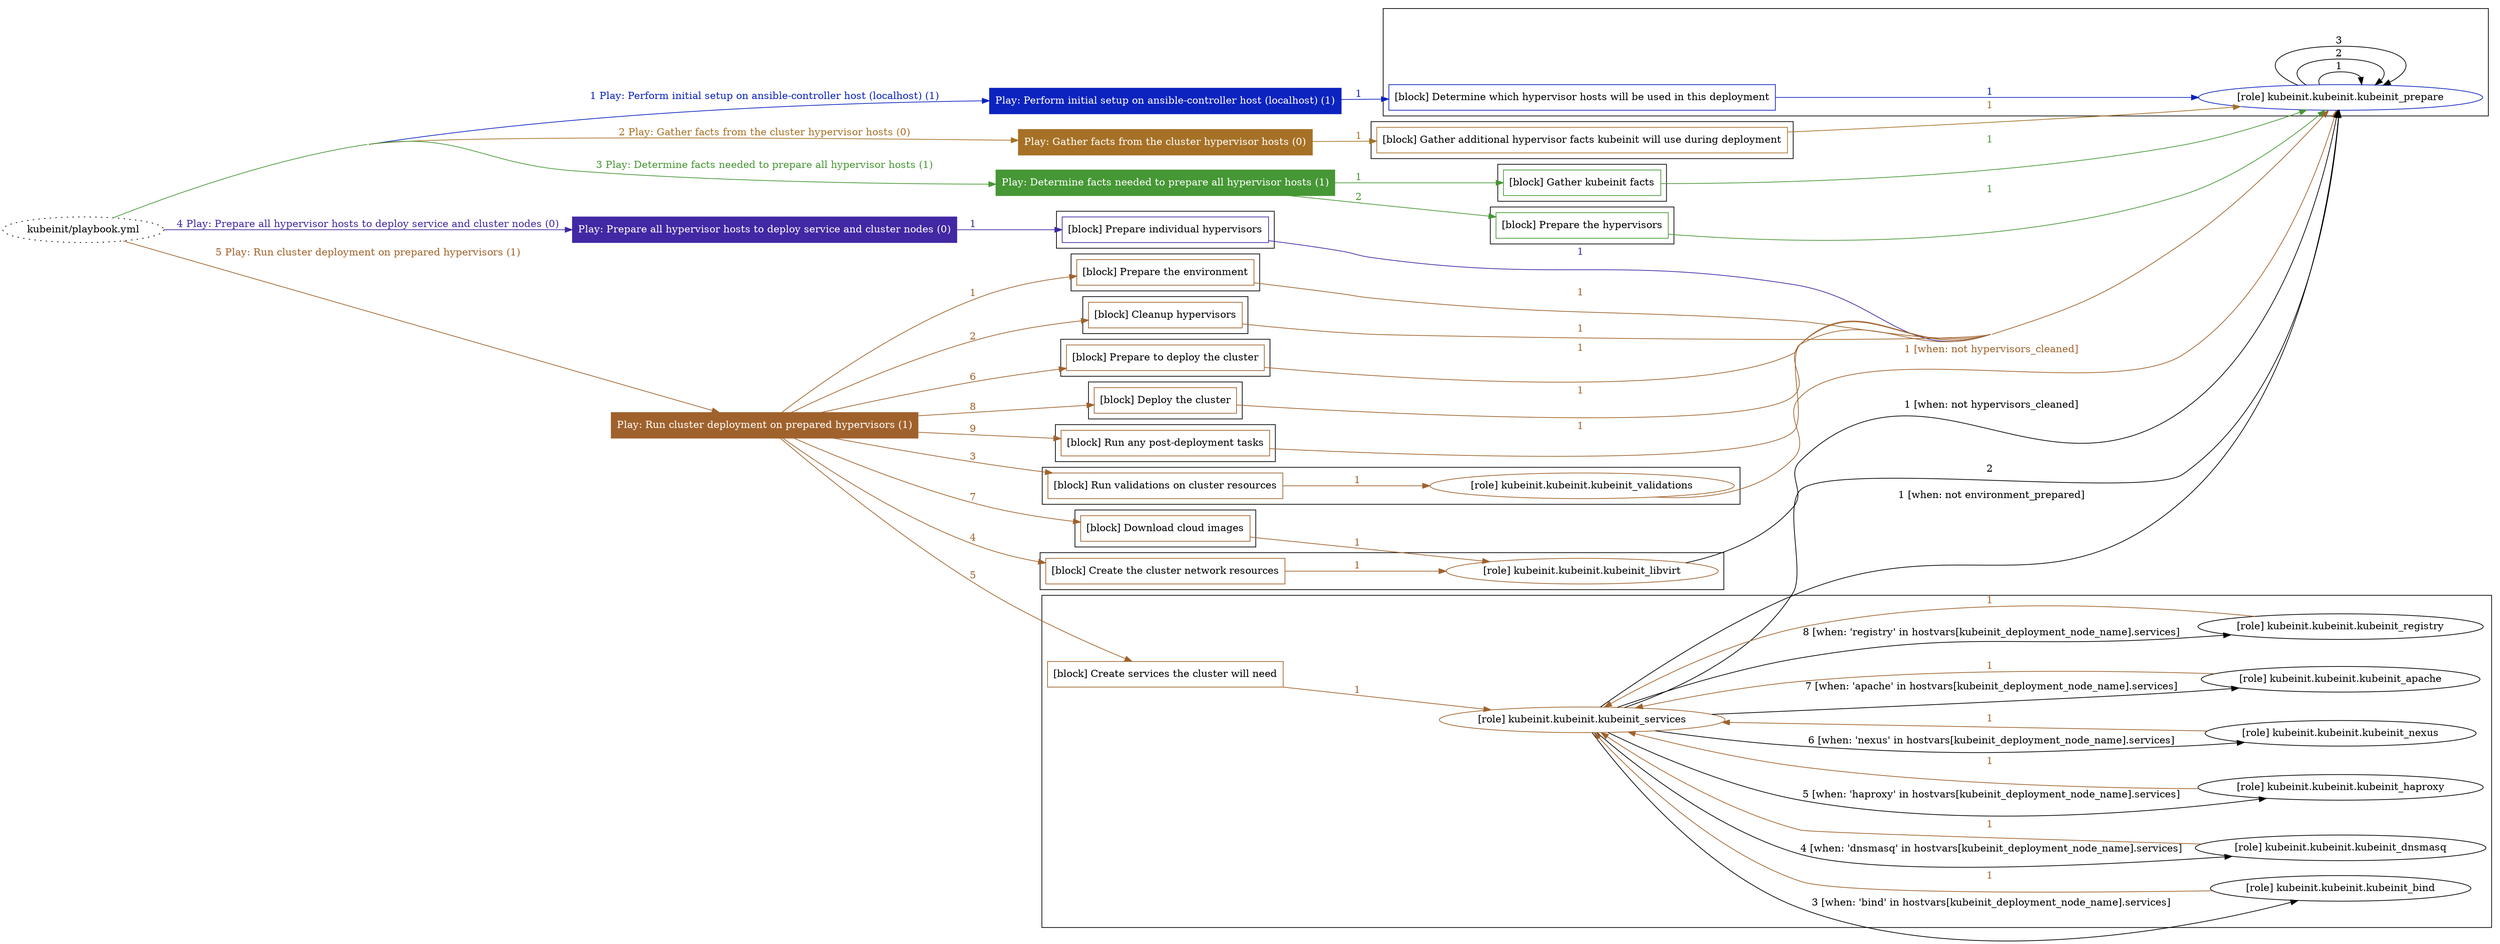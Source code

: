 digraph {
	graph [concentrate=true ordering=in rankdir=LR ratio=fill]
	edge [esep=5 sep=10]
	"kubeinit/playbook.yml" [URL="/home/runner/work/kubeinit/kubeinit/kubeinit/playbook.yml" id=playbook_4e2af08a style=dotted]
	"kubeinit/playbook.yml" -> play_be5bc339 [label="1 Play: Perform initial setup on ansible-controller host (localhost) (1)" color="#0c23c0" fontcolor="#0c23c0" id=edge_playbook_4e2af08a_play_be5bc339 labeltooltip="1 Play: Perform initial setup on ansible-controller host (localhost) (1)" tooltip="1 Play: Perform initial setup on ansible-controller host (localhost) (1)"]
	subgraph "Play: Perform initial setup on ansible-controller host (localhost) (1)" {
		play_be5bc339 [label="Play: Perform initial setup on ansible-controller host (localhost) (1)" URL="/home/runner/work/kubeinit/kubeinit/kubeinit/playbook.yml" color="#0c23c0" fontcolor="#ffffff" id=play_be5bc339 shape=box style=filled tooltip=localhost]
		play_be5bc339 -> block_41397fe5 [label=1 color="#0c23c0" fontcolor="#0c23c0" id=edge_1_play_be5bc339_block_41397fe5 labeltooltip=1 tooltip=1]
		subgraph cluster_block_41397fe5 {
			block_41397fe5 [label="[block] Determine which hypervisor hosts will be used in this deployment" URL="/home/runner/work/kubeinit/kubeinit/kubeinit/playbook.yml" color="#0c23c0" id=block_41397fe5 labeltooltip="Determine which hypervisor hosts will be used in this deployment" shape=box tooltip="Determine which hypervisor hosts will be used in this deployment"]
			block_41397fe5 -> role_2690aaf3 [label="1 " color="#0c23c0" fontcolor="#0c23c0" id=edge_1_block_41397fe5_role_2690aaf3 labeltooltip="1 " tooltip="1 "]
			subgraph "kubeinit.kubeinit.kubeinit_prepare" {
				role_2690aaf3 [label="[role] kubeinit.kubeinit.kubeinit_prepare" URL="/home/runner/work/kubeinit/kubeinit/kubeinit/playbook.yml" color="#0c23c0" id=role_2690aaf3 tooltip="kubeinit.kubeinit.kubeinit_prepare"]
				role_2690aaf3 -> role_2690aaf3 [label="1 " color=black fontcolor=black id=edge_1_role_2690aaf3_role_2690aaf3 labeltooltip="1 " tooltip="1 "]
				role_2690aaf3 -> role_2690aaf3 [label="2 " color=black fontcolor=black id=edge_2_role_2690aaf3_role_2690aaf3 labeltooltip="2 " tooltip="2 "]
				role_2690aaf3 -> role_2690aaf3 [label="3 " color=black fontcolor=black id=edge_3_role_2690aaf3_role_2690aaf3 labeltooltip="3 " tooltip="3 "]
			}
		}
	}
	"kubeinit/playbook.yml" -> play_d450c68c [label="2 Play: Gather facts from the cluster hypervisor hosts (0)" color="#a67126" fontcolor="#a67126" id=edge_playbook_4e2af08a_play_d450c68c labeltooltip="2 Play: Gather facts from the cluster hypervisor hosts (0)" tooltip="2 Play: Gather facts from the cluster hypervisor hosts (0)"]
	subgraph "Play: Gather facts from the cluster hypervisor hosts (0)" {
		play_d450c68c [label="Play: Gather facts from the cluster hypervisor hosts (0)" URL="/home/runner/work/kubeinit/kubeinit/kubeinit/playbook.yml" color="#a67126" fontcolor="#ffffff" id=play_d450c68c shape=box style=filled tooltip="Play: Gather facts from the cluster hypervisor hosts (0)"]
		play_d450c68c -> block_9123ff26 [label=1 color="#a67126" fontcolor="#a67126" id=edge_1_play_d450c68c_block_9123ff26 labeltooltip=1 tooltip=1]
		subgraph cluster_block_9123ff26 {
			block_9123ff26 [label="[block] Gather additional hypervisor facts kubeinit will use during deployment" URL="/home/runner/work/kubeinit/kubeinit/kubeinit/playbook.yml" color="#a67126" id=block_9123ff26 labeltooltip="Gather additional hypervisor facts kubeinit will use during deployment" shape=box tooltip="Gather additional hypervisor facts kubeinit will use during deployment"]
			block_9123ff26 -> role_2690aaf3 [label="1 " color="#a67126" fontcolor="#a67126" id=edge_1_block_9123ff26_role_2690aaf3 labeltooltip="1 " tooltip="1 "]
		}
	}
	"kubeinit/playbook.yml" -> play_1de083db [label="3 Play: Determine facts needed to prepare all hypervisor hosts (1)" color="#469735" fontcolor="#469735" id=edge_playbook_4e2af08a_play_1de083db labeltooltip="3 Play: Determine facts needed to prepare all hypervisor hosts (1)" tooltip="3 Play: Determine facts needed to prepare all hypervisor hosts (1)"]
	subgraph "Play: Determine facts needed to prepare all hypervisor hosts (1)" {
		play_1de083db [label="Play: Determine facts needed to prepare all hypervisor hosts (1)" URL="/home/runner/work/kubeinit/kubeinit/kubeinit/playbook.yml" color="#469735" fontcolor="#ffffff" id=play_1de083db shape=box style=filled tooltip=localhost]
		play_1de083db -> block_d94a0811 [label=1 color="#469735" fontcolor="#469735" id=edge_1_play_1de083db_block_d94a0811 labeltooltip=1 tooltip=1]
		subgraph cluster_block_d94a0811 {
			block_d94a0811 [label="[block] Gather kubeinit facts" URL="/home/runner/work/kubeinit/kubeinit/kubeinit/playbook.yml" color="#469735" id=block_d94a0811 labeltooltip="Gather kubeinit facts" shape=box tooltip="Gather kubeinit facts"]
			block_d94a0811 -> role_2690aaf3 [label="1 " color="#469735" fontcolor="#469735" id=edge_1_block_d94a0811_role_2690aaf3 labeltooltip="1 " tooltip="1 "]
		}
		play_1de083db -> block_73ff79a1 [label=2 color="#469735" fontcolor="#469735" id=edge_2_play_1de083db_block_73ff79a1 labeltooltip=2 tooltip=2]
		subgraph cluster_block_73ff79a1 {
			block_73ff79a1 [label="[block] Prepare the hypervisors" URL="/home/runner/work/kubeinit/kubeinit/kubeinit/playbook.yml" color="#469735" id=block_73ff79a1 labeltooltip="Prepare the hypervisors" shape=box tooltip="Prepare the hypervisors"]
			block_73ff79a1 -> role_2690aaf3 [label="1 " color="#469735" fontcolor="#469735" id=edge_1_block_73ff79a1_role_2690aaf3 labeltooltip="1 " tooltip="1 "]
		}
	}
	"kubeinit/playbook.yml" -> play_128bab5f [label="4 Play: Prepare all hypervisor hosts to deploy service and cluster nodes (0)" color="#4228a4" fontcolor="#4228a4" id=edge_playbook_4e2af08a_play_128bab5f labeltooltip="4 Play: Prepare all hypervisor hosts to deploy service and cluster nodes (0)" tooltip="4 Play: Prepare all hypervisor hosts to deploy service and cluster nodes (0)"]
	subgraph "Play: Prepare all hypervisor hosts to deploy service and cluster nodes (0)" {
		play_128bab5f [label="Play: Prepare all hypervisor hosts to deploy service and cluster nodes (0)" URL="/home/runner/work/kubeinit/kubeinit/kubeinit/playbook.yml" color="#4228a4" fontcolor="#ffffff" id=play_128bab5f shape=box style=filled tooltip="Play: Prepare all hypervisor hosts to deploy service and cluster nodes (0)"]
		play_128bab5f -> block_d454e138 [label=1 color="#4228a4" fontcolor="#4228a4" id=edge_1_play_128bab5f_block_d454e138 labeltooltip=1 tooltip=1]
		subgraph cluster_block_d454e138 {
			block_d454e138 [label="[block] Prepare individual hypervisors" URL="/home/runner/work/kubeinit/kubeinit/kubeinit/playbook.yml" color="#4228a4" id=block_d454e138 labeltooltip="Prepare individual hypervisors" shape=box tooltip="Prepare individual hypervisors"]
			block_d454e138 -> role_2690aaf3 [label="1 " color="#4228a4" fontcolor="#4228a4" id=edge_1_block_d454e138_role_2690aaf3 labeltooltip="1 " tooltip="1 "]
		}
	}
	"kubeinit/playbook.yml" -> play_18684ab8 [label="5 Play: Run cluster deployment on prepared hypervisors (1)" color="#a0622c" fontcolor="#a0622c" id=edge_playbook_4e2af08a_play_18684ab8 labeltooltip="5 Play: Run cluster deployment on prepared hypervisors (1)" tooltip="5 Play: Run cluster deployment on prepared hypervisors (1)"]
	subgraph "Play: Run cluster deployment on prepared hypervisors (1)" {
		play_18684ab8 [label="Play: Run cluster deployment on prepared hypervisors (1)" URL="/home/runner/work/kubeinit/kubeinit/kubeinit/playbook.yml" color="#a0622c" fontcolor="#ffffff" id=play_18684ab8 shape=box style=filled tooltip=localhost]
		play_18684ab8 -> block_7344d201 [label=1 color="#a0622c" fontcolor="#a0622c" id=edge_1_play_18684ab8_block_7344d201 labeltooltip=1 tooltip=1]
		subgraph cluster_block_7344d201 {
			block_7344d201 [label="[block] Prepare the environment" URL="/home/runner/work/kubeinit/kubeinit/kubeinit/playbook.yml" color="#a0622c" id=block_7344d201 labeltooltip="Prepare the environment" shape=box tooltip="Prepare the environment"]
			block_7344d201 -> role_2690aaf3 [label="1 " color="#a0622c" fontcolor="#a0622c" id=edge_1_block_7344d201_role_2690aaf3 labeltooltip="1 " tooltip="1 "]
		}
		play_18684ab8 -> block_c5a9a9a5 [label=2 color="#a0622c" fontcolor="#a0622c" id=edge_2_play_18684ab8_block_c5a9a9a5 labeltooltip=2 tooltip=2]
		subgraph cluster_block_c5a9a9a5 {
			block_c5a9a9a5 [label="[block] Cleanup hypervisors" URL="/home/runner/work/kubeinit/kubeinit/kubeinit/playbook.yml" color="#a0622c" id=block_c5a9a9a5 labeltooltip="Cleanup hypervisors" shape=box tooltip="Cleanup hypervisors"]
			block_c5a9a9a5 -> role_2690aaf3 [label="1 " color="#a0622c" fontcolor="#a0622c" id=edge_1_block_c5a9a9a5_role_2690aaf3 labeltooltip="1 " tooltip="1 "]
		}
		play_18684ab8 -> block_3deb6bca [label=3 color="#a0622c" fontcolor="#a0622c" id=edge_3_play_18684ab8_block_3deb6bca labeltooltip=3 tooltip=3]
		subgraph cluster_block_3deb6bca {
			block_3deb6bca [label="[block] Run validations on cluster resources" URL="/home/runner/work/kubeinit/kubeinit/kubeinit/playbook.yml" color="#a0622c" id=block_3deb6bca labeltooltip="Run validations on cluster resources" shape=box tooltip="Run validations on cluster resources"]
			block_3deb6bca -> role_703bbfa8 [label="1 " color="#a0622c" fontcolor="#a0622c" id=edge_1_block_3deb6bca_role_703bbfa8 labeltooltip="1 " tooltip="1 "]
			subgraph "kubeinit.kubeinit.kubeinit_validations" {
				role_703bbfa8 [label="[role] kubeinit.kubeinit.kubeinit_validations" URL="/home/runner/work/kubeinit/kubeinit/kubeinit/playbook.yml" color="#a0622c" id=role_703bbfa8 tooltip="kubeinit.kubeinit.kubeinit_validations"]
				role_703bbfa8 -> role_2690aaf3 [label="1 [when: not hypervisors_cleaned]" color="#a0622c" fontcolor="#a0622c" id=edge_1_role_703bbfa8_role_2690aaf3 labeltooltip="1 [when: not hypervisors_cleaned]" tooltip="1 [when: not hypervisors_cleaned]"]
			}
		}
		play_18684ab8 -> block_d3540e87 [label=4 color="#a0622c" fontcolor="#a0622c" id=edge_4_play_18684ab8_block_d3540e87 labeltooltip=4 tooltip=4]
		subgraph cluster_block_d3540e87 {
			block_d3540e87 [label="[block] Create the cluster network resources" URL="/home/runner/work/kubeinit/kubeinit/kubeinit/playbook.yml" color="#a0622c" id=block_d3540e87 labeltooltip="Create the cluster network resources" shape=box tooltip="Create the cluster network resources"]
			block_d3540e87 -> role_95bb0388 [label="1 " color="#a0622c" fontcolor="#a0622c" id=edge_1_block_d3540e87_role_95bb0388 labeltooltip="1 " tooltip="1 "]
			subgraph "kubeinit.kubeinit.kubeinit_libvirt" {
				role_95bb0388 [label="[role] kubeinit.kubeinit.kubeinit_libvirt" URL="/home/runner/work/kubeinit/kubeinit/kubeinit/playbook.yml" color="#a0622c" id=role_95bb0388 tooltip="kubeinit.kubeinit.kubeinit_libvirt"]
				role_95bb0388 -> role_2690aaf3 [label="1 [when: not hypervisors_cleaned]" color=black fontcolor=black id=edge_1_role_95bb0388_role_2690aaf3 labeltooltip="1 [when: not hypervisors_cleaned]" tooltip="1 [when: not hypervisors_cleaned]"]
			}
		}
		play_18684ab8 -> block_6b1c408e [label=5 color="#a0622c" fontcolor="#a0622c" id=edge_5_play_18684ab8_block_6b1c408e labeltooltip=5 tooltip=5]
		subgraph cluster_block_6b1c408e {
			block_6b1c408e [label="[block] Create services the cluster will need" URL="/home/runner/work/kubeinit/kubeinit/kubeinit/playbook.yml" color="#a0622c" id=block_6b1c408e labeltooltip="Create services the cluster will need" shape=box tooltip="Create services the cluster will need"]
			block_6b1c408e -> role_c3b6ca17 [label="1 " color="#a0622c" fontcolor="#a0622c" id=edge_1_block_6b1c408e_role_c3b6ca17 labeltooltip="1 " tooltip="1 "]
			subgraph "kubeinit.kubeinit.kubeinit_services" {
				role_c3b6ca17 [label="[role] kubeinit.kubeinit.kubeinit_services" URL="/home/runner/work/kubeinit/kubeinit/kubeinit/playbook.yml" color="#a0622c" id=role_c3b6ca17 tooltip="kubeinit.kubeinit.kubeinit_services"]
				role_c3b6ca17 -> role_2690aaf3 [label="1 [when: not environment_prepared]" color=black fontcolor=black id=edge_1_role_c3b6ca17_role_2690aaf3 labeltooltip="1 [when: not environment_prepared]" tooltip="1 [when: not environment_prepared]"]
				role_c3b6ca17 -> role_2690aaf3 [label="2 " color=black fontcolor=black id=edge_2_role_c3b6ca17_role_2690aaf3 labeltooltip="2 " tooltip="2 "]
				role_c3b6ca17 -> role_11ad6480 [label="3 [when: 'bind' in hostvars[kubeinit_deployment_node_name].services]" color=black fontcolor=black id=edge_3_role_c3b6ca17_role_11ad6480 labeltooltip="3 [when: 'bind' in hostvars[kubeinit_deployment_node_name].services]" tooltip="3 [when: 'bind' in hostvars[kubeinit_deployment_node_name].services]"]
				subgraph "kubeinit.kubeinit.kubeinit_bind" {
					role_11ad6480 [label="[role] kubeinit.kubeinit.kubeinit_bind" URL="/home/runner/.ansible/collections/ansible_collections/kubeinit/kubeinit/roles/kubeinit_services/tasks/start_services_containers.yml" color=black id=role_11ad6480 tooltip="kubeinit.kubeinit.kubeinit_bind"]
					role_11ad6480 -> role_c3b6ca17 [label="1 " color="#a0622c" fontcolor="#a0622c" id=edge_1_role_11ad6480_role_c3b6ca17 labeltooltip="1 " tooltip="1 "]
				}
				role_c3b6ca17 -> role_bdbcb030 [label="4 [when: 'dnsmasq' in hostvars[kubeinit_deployment_node_name].services]" color=black fontcolor=black id=edge_4_role_c3b6ca17_role_bdbcb030 labeltooltip="4 [when: 'dnsmasq' in hostvars[kubeinit_deployment_node_name].services]" tooltip="4 [when: 'dnsmasq' in hostvars[kubeinit_deployment_node_name].services]"]
				subgraph "kubeinit.kubeinit.kubeinit_dnsmasq" {
					role_bdbcb030 [label="[role] kubeinit.kubeinit.kubeinit_dnsmasq" URL="/home/runner/.ansible/collections/ansible_collections/kubeinit/kubeinit/roles/kubeinit_services/tasks/start_services_containers.yml" color=black id=role_bdbcb030 tooltip="kubeinit.kubeinit.kubeinit_dnsmasq"]
					role_bdbcb030 -> role_c3b6ca17 [label="1 " color="#a0622c" fontcolor="#a0622c" id=edge_1_role_bdbcb030_role_c3b6ca17 labeltooltip="1 " tooltip="1 "]
				}
				role_c3b6ca17 -> role_cbd6e96e [label="5 [when: 'haproxy' in hostvars[kubeinit_deployment_node_name].services]" color=black fontcolor=black id=edge_5_role_c3b6ca17_role_cbd6e96e labeltooltip="5 [when: 'haproxy' in hostvars[kubeinit_deployment_node_name].services]" tooltip="5 [when: 'haproxy' in hostvars[kubeinit_deployment_node_name].services]"]
				subgraph "kubeinit.kubeinit.kubeinit_haproxy" {
					role_cbd6e96e [label="[role] kubeinit.kubeinit.kubeinit_haproxy" URL="/home/runner/.ansible/collections/ansible_collections/kubeinit/kubeinit/roles/kubeinit_services/tasks/start_services_containers.yml" color=black id=role_cbd6e96e tooltip="kubeinit.kubeinit.kubeinit_haproxy"]
					role_cbd6e96e -> role_c3b6ca17 [label="1 " color="#a0622c" fontcolor="#a0622c" id=edge_1_role_cbd6e96e_role_c3b6ca17 labeltooltip="1 " tooltip="1 "]
				}
				role_c3b6ca17 -> role_b2191203 [label="6 [when: 'nexus' in hostvars[kubeinit_deployment_node_name].services]" color=black fontcolor=black id=edge_6_role_c3b6ca17_role_b2191203 labeltooltip="6 [when: 'nexus' in hostvars[kubeinit_deployment_node_name].services]" tooltip="6 [when: 'nexus' in hostvars[kubeinit_deployment_node_name].services]"]
				subgraph "kubeinit.kubeinit.kubeinit_nexus" {
					role_b2191203 [label="[role] kubeinit.kubeinit.kubeinit_nexus" URL="/home/runner/.ansible/collections/ansible_collections/kubeinit/kubeinit/roles/kubeinit_services/tasks/start_services_containers.yml" color=black id=role_b2191203 tooltip="kubeinit.kubeinit.kubeinit_nexus"]
					role_b2191203 -> role_c3b6ca17 [label="1 " color="#a0622c" fontcolor="#a0622c" id=edge_1_role_b2191203_role_c3b6ca17 labeltooltip="1 " tooltip="1 "]
				}
				role_c3b6ca17 -> role_c993d7df [label="7 [when: 'apache' in hostvars[kubeinit_deployment_node_name].services]" color=black fontcolor=black id=edge_7_role_c3b6ca17_role_c993d7df labeltooltip="7 [when: 'apache' in hostvars[kubeinit_deployment_node_name].services]" tooltip="7 [when: 'apache' in hostvars[kubeinit_deployment_node_name].services]"]
				subgraph "kubeinit.kubeinit.kubeinit_apache" {
					role_c993d7df [label="[role] kubeinit.kubeinit.kubeinit_apache" URL="/home/runner/.ansible/collections/ansible_collections/kubeinit/kubeinit/roles/kubeinit_services/tasks/start_services_containers.yml" color=black id=role_c993d7df tooltip="kubeinit.kubeinit.kubeinit_apache"]
					role_c993d7df -> role_c3b6ca17 [label="1 " color="#a0622c" fontcolor="#a0622c" id=edge_1_role_c993d7df_role_c3b6ca17 labeltooltip="1 " tooltip="1 "]
				}
				role_c3b6ca17 -> role_898f9f96 [label="8 [when: 'registry' in hostvars[kubeinit_deployment_node_name].services]" color=black fontcolor=black id=edge_8_role_c3b6ca17_role_898f9f96 labeltooltip="8 [when: 'registry' in hostvars[kubeinit_deployment_node_name].services]" tooltip="8 [when: 'registry' in hostvars[kubeinit_deployment_node_name].services]"]
				subgraph "kubeinit.kubeinit.kubeinit_registry" {
					role_898f9f96 [label="[role] kubeinit.kubeinit.kubeinit_registry" URL="/home/runner/.ansible/collections/ansible_collections/kubeinit/kubeinit/roles/kubeinit_services/tasks/start_services_containers.yml" color=black id=role_898f9f96 tooltip="kubeinit.kubeinit.kubeinit_registry"]
					role_898f9f96 -> role_c3b6ca17 [label="1 " color="#a0622c" fontcolor="#a0622c" id=edge_1_role_898f9f96_role_c3b6ca17 labeltooltip="1 " tooltip="1 "]
				}
			}
		}
		play_18684ab8 -> block_39830813 [label=6 color="#a0622c" fontcolor="#a0622c" id=edge_6_play_18684ab8_block_39830813 labeltooltip=6 tooltip=6]
		subgraph cluster_block_39830813 {
			block_39830813 [label="[block] Prepare to deploy the cluster" URL="/home/runner/work/kubeinit/kubeinit/kubeinit/playbook.yml" color="#a0622c" id=block_39830813 labeltooltip="Prepare to deploy the cluster" shape=box tooltip="Prepare to deploy the cluster"]
			block_39830813 -> role_2690aaf3 [label="1 " color="#a0622c" fontcolor="#a0622c" id=edge_1_block_39830813_role_2690aaf3 labeltooltip="1 " tooltip="1 "]
		}
		play_18684ab8 -> block_0d598996 [label=7 color="#a0622c" fontcolor="#a0622c" id=edge_7_play_18684ab8_block_0d598996 labeltooltip=7 tooltip=7]
		subgraph cluster_block_0d598996 {
			block_0d598996 [label="[block] Download cloud images" URL="/home/runner/work/kubeinit/kubeinit/kubeinit/playbook.yml" color="#a0622c" id=block_0d598996 labeltooltip="Download cloud images" shape=box tooltip="Download cloud images"]
			block_0d598996 -> role_95bb0388 [label="1 " color="#a0622c" fontcolor="#a0622c" id=edge_1_block_0d598996_role_95bb0388 labeltooltip="1 " tooltip="1 "]
		}
		play_18684ab8 -> block_24932627 [label=8 color="#a0622c" fontcolor="#a0622c" id=edge_8_play_18684ab8_block_24932627 labeltooltip=8 tooltip=8]
		subgraph cluster_block_24932627 {
			block_24932627 [label="[block] Deploy the cluster" URL="/home/runner/work/kubeinit/kubeinit/kubeinit/playbook.yml" color="#a0622c" id=block_24932627 labeltooltip="Deploy the cluster" shape=box tooltip="Deploy the cluster"]
			block_24932627 -> role_2690aaf3 [label="1 " color="#a0622c" fontcolor="#a0622c" id=edge_1_block_24932627_role_2690aaf3 labeltooltip="1 " tooltip="1 "]
		}
		play_18684ab8 -> block_0081a81c [label=9 color="#a0622c" fontcolor="#a0622c" id=edge_9_play_18684ab8_block_0081a81c labeltooltip=9 tooltip=9]
		subgraph cluster_block_0081a81c {
			block_0081a81c [label="[block] Run any post-deployment tasks" URL="/home/runner/work/kubeinit/kubeinit/kubeinit/playbook.yml" color="#a0622c" id=block_0081a81c labeltooltip="Run any post-deployment tasks" shape=box tooltip="Run any post-deployment tasks"]
			block_0081a81c -> role_2690aaf3 [label="1 " color="#a0622c" fontcolor="#a0622c" id=edge_1_block_0081a81c_role_2690aaf3 labeltooltip="1 " tooltip="1 "]
		}
	}
}
